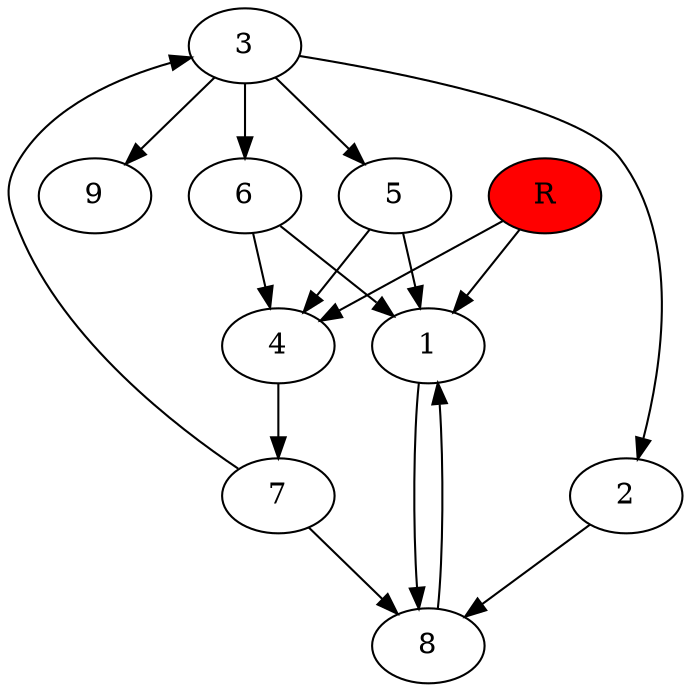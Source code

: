 digraph prb29211 {
	1
	2
	3
	4
	5
	6
	7
	8
	R [fillcolor="#ff0000" style=filled]
	1 -> 8
	2 -> 8
	3 -> 2
	3 -> 5
	3 -> 6
	3 -> 9
	4 -> 7
	5 -> 1
	5 -> 4
	6 -> 1
	6 -> 4
	7 -> 3
	7 -> 8
	8 -> 1
	R -> 1
	R -> 4
}
